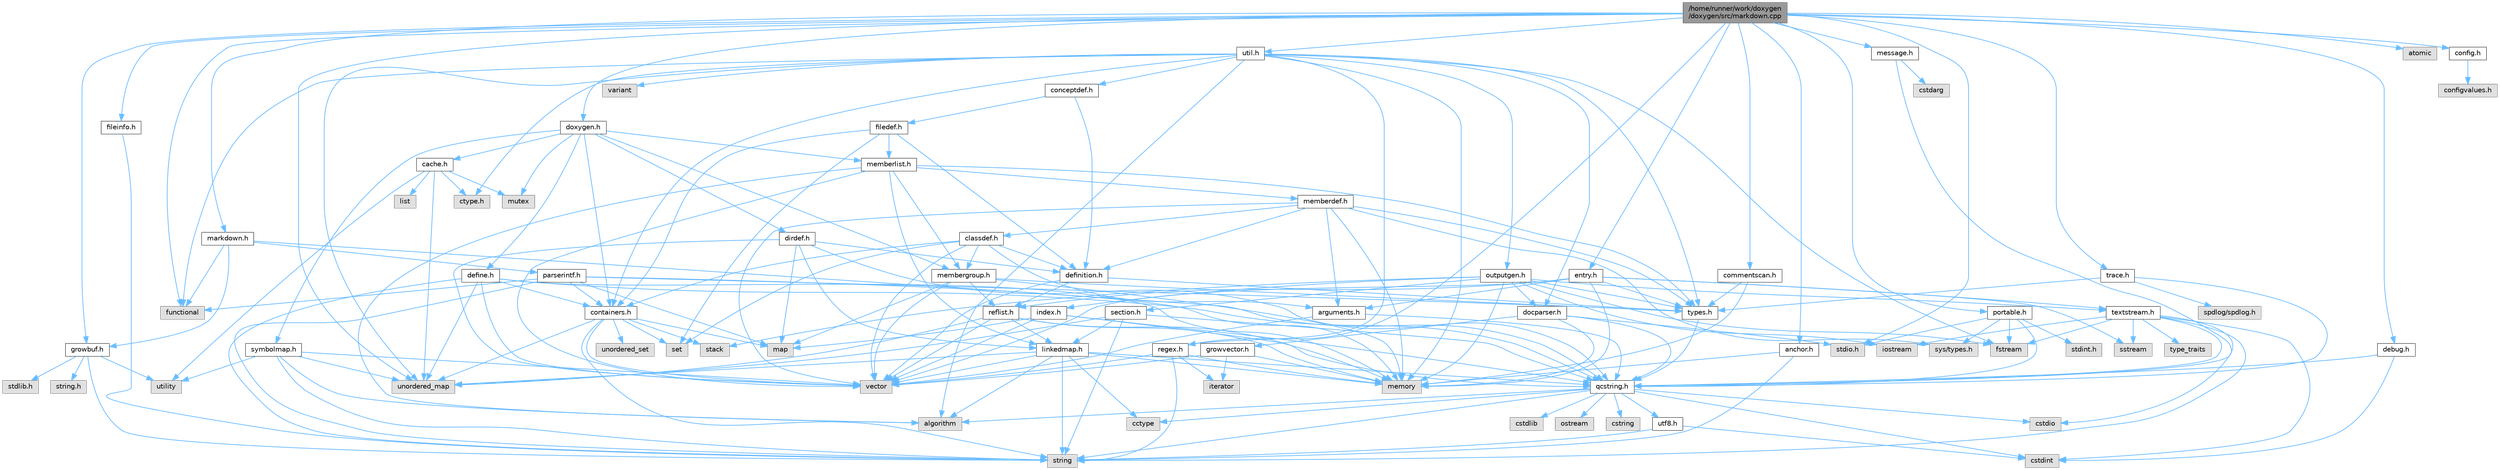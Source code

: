 digraph "/home/runner/work/doxygen/doxygen/src/markdown.cpp"
{
 // INTERACTIVE_SVG=YES
 // LATEX_PDF_SIZE
  bgcolor="transparent";
  edge [fontname=Helvetica,fontsize=10,labelfontname=Helvetica,labelfontsize=10];
  node [fontname=Helvetica,fontsize=10,shape=box,height=0.2,width=0.4];
  Node1 [label="/home/runner/work/doxygen\l/doxygen/src/markdown.cpp",height=0.2,width=0.4,color="gray40", fillcolor="grey60", style="filled", fontcolor="black",tooltip=" "];
  Node1 -> Node2 [color="steelblue1",style="solid"];
  Node2 [label="stdio.h",height=0.2,width=0.4,color="grey60", fillcolor="#E0E0E0", style="filled",tooltip=" "];
  Node1 -> Node3 [color="steelblue1",style="solid"];
  Node3 [label="unordered_map",height=0.2,width=0.4,color="grey60", fillcolor="#E0E0E0", style="filled",tooltip=" "];
  Node1 -> Node4 [color="steelblue1",style="solid"];
  Node4 [label="functional",height=0.2,width=0.4,color="grey60", fillcolor="#E0E0E0", style="filled",tooltip=" "];
  Node1 -> Node5 [color="steelblue1",style="solid"];
  Node5 [label="atomic",height=0.2,width=0.4,color="grey60", fillcolor="#E0E0E0", style="filled",tooltip=" "];
  Node1 -> Node6 [color="steelblue1",style="solid"];
  Node6 [label="markdown.h",height=0.2,width=0.4,color="grey40", fillcolor="white", style="filled",URL="$d2/d0c/markdown_8h.html",tooltip=" "];
  Node6 -> Node4 [color="steelblue1",style="solid"];
  Node6 -> Node7 [color="steelblue1",style="solid"];
  Node7 [label="qcstring.h",height=0.2,width=0.4,color="grey40", fillcolor="white", style="filled",URL="$d7/d5c/qcstring_8h.html",tooltip=" "];
  Node7 -> Node8 [color="steelblue1",style="solid"];
  Node8 [label="string",height=0.2,width=0.4,color="grey60", fillcolor="#E0E0E0", style="filled",tooltip=" "];
  Node7 -> Node9 [color="steelblue1",style="solid"];
  Node9 [label="algorithm",height=0.2,width=0.4,color="grey60", fillcolor="#E0E0E0", style="filled",tooltip=" "];
  Node7 -> Node10 [color="steelblue1",style="solid"];
  Node10 [label="cctype",height=0.2,width=0.4,color="grey60", fillcolor="#E0E0E0", style="filled",tooltip=" "];
  Node7 -> Node11 [color="steelblue1",style="solid"];
  Node11 [label="cstring",height=0.2,width=0.4,color="grey60", fillcolor="#E0E0E0", style="filled",tooltip=" "];
  Node7 -> Node12 [color="steelblue1",style="solid"];
  Node12 [label="cstdio",height=0.2,width=0.4,color="grey60", fillcolor="#E0E0E0", style="filled",tooltip=" "];
  Node7 -> Node13 [color="steelblue1",style="solid"];
  Node13 [label="cstdlib",height=0.2,width=0.4,color="grey60", fillcolor="#E0E0E0", style="filled",tooltip=" "];
  Node7 -> Node14 [color="steelblue1",style="solid"];
  Node14 [label="cstdint",height=0.2,width=0.4,color="grey60", fillcolor="#E0E0E0", style="filled",tooltip=" "];
  Node7 -> Node15 [color="steelblue1",style="solid"];
  Node15 [label="ostream",height=0.2,width=0.4,color="grey60", fillcolor="#E0E0E0", style="filled",tooltip=" "];
  Node7 -> Node16 [color="steelblue1",style="solid"];
  Node16 [label="utf8.h",height=0.2,width=0.4,color="grey40", fillcolor="white", style="filled",URL="$db/d7c/utf8_8h.html",tooltip="Various UTF8 related helper functions."];
  Node16 -> Node14 [color="steelblue1",style="solid"];
  Node16 -> Node8 [color="steelblue1",style="solid"];
  Node6 -> Node17 [color="steelblue1",style="solid"];
  Node17 [label="parserintf.h",height=0.2,width=0.4,color="grey40", fillcolor="white", style="filled",URL="$da/d55/parserintf_8h.html",tooltip=" "];
  Node17 -> Node4 [color="steelblue1",style="solid"];
  Node17 -> Node18 [color="steelblue1",style="solid"];
  Node18 [label="memory",height=0.2,width=0.4,color="grey60", fillcolor="#E0E0E0", style="filled",tooltip=" "];
  Node17 -> Node19 [color="steelblue1",style="solid"];
  Node19 [label="map",height=0.2,width=0.4,color="grey60", fillcolor="#E0E0E0", style="filled",tooltip=" "];
  Node17 -> Node8 [color="steelblue1",style="solid"];
  Node17 -> Node20 [color="steelblue1",style="solid"];
  Node20 [label="types.h",height=0.2,width=0.4,color="grey40", fillcolor="white", style="filled",URL="$d9/d49/types_8h.html",tooltip="This file contains a number of basic enums and types."];
  Node20 -> Node7 [color="steelblue1",style="solid"];
  Node17 -> Node21 [color="steelblue1",style="solid"];
  Node21 [label="containers.h",height=0.2,width=0.4,color="grey40", fillcolor="white", style="filled",URL="$d5/d75/containers_8h.html",tooltip=" "];
  Node21 -> Node22 [color="steelblue1",style="solid"];
  Node22 [label="vector",height=0.2,width=0.4,color="grey60", fillcolor="#E0E0E0", style="filled",tooltip=" "];
  Node21 -> Node8 [color="steelblue1",style="solid"];
  Node21 -> Node23 [color="steelblue1",style="solid"];
  Node23 [label="set",height=0.2,width=0.4,color="grey60", fillcolor="#E0E0E0", style="filled",tooltip=" "];
  Node21 -> Node19 [color="steelblue1",style="solid"];
  Node21 -> Node24 [color="steelblue1",style="solid"];
  Node24 [label="unordered_set",height=0.2,width=0.4,color="grey60", fillcolor="#E0E0E0", style="filled",tooltip=" "];
  Node21 -> Node3 [color="steelblue1",style="solid"];
  Node21 -> Node25 [color="steelblue1",style="solid"];
  Node25 [label="stack",height=0.2,width=0.4,color="grey60", fillcolor="#E0E0E0", style="filled",tooltip=" "];
  Node6 -> Node26 [color="steelblue1",style="solid"];
  Node26 [label="growbuf.h",height=0.2,width=0.4,color="grey40", fillcolor="white", style="filled",URL="$dd/d72/growbuf_8h.html",tooltip=" "];
  Node26 -> Node27 [color="steelblue1",style="solid"];
  Node27 [label="utility",height=0.2,width=0.4,color="grey60", fillcolor="#E0E0E0", style="filled",tooltip=" "];
  Node26 -> Node28 [color="steelblue1",style="solid"];
  Node28 [label="stdlib.h",height=0.2,width=0.4,color="grey60", fillcolor="#E0E0E0", style="filled",tooltip=" "];
  Node26 -> Node29 [color="steelblue1",style="solid"];
  Node29 [label="string.h",height=0.2,width=0.4,color="grey60", fillcolor="#E0E0E0", style="filled",tooltip=" "];
  Node26 -> Node8 [color="steelblue1",style="solid"];
  Node1 -> Node26 [color="steelblue1",style="solid"];
  Node1 -> Node30 [color="steelblue1",style="solid"];
  Node30 [label="debug.h",height=0.2,width=0.4,color="grey40", fillcolor="white", style="filled",URL="$db/d16/debug_8h.html",tooltip=" "];
  Node30 -> Node14 [color="steelblue1",style="solid"];
  Node30 -> Node7 [color="steelblue1",style="solid"];
  Node1 -> Node31 [color="steelblue1",style="solid"];
  Node31 [label="util.h",height=0.2,width=0.4,color="grey40", fillcolor="white", style="filled",URL="$d8/d3c/util_8h.html",tooltip="A bunch of utility functions."];
  Node31 -> Node18 [color="steelblue1",style="solid"];
  Node31 -> Node3 [color="steelblue1",style="solid"];
  Node31 -> Node9 [color="steelblue1",style="solid"];
  Node31 -> Node4 [color="steelblue1",style="solid"];
  Node31 -> Node32 [color="steelblue1",style="solid"];
  Node32 [label="fstream",height=0.2,width=0.4,color="grey60", fillcolor="#E0E0E0", style="filled",tooltip=" "];
  Node31 -> Node33 [color="steelblue1",style="solid"];
  Node33 [label="variant",height=0.2,width=0.4,color="grey60", fillcolor="#E0E0E0", style="filled",tooltip=" "];
  Node31 -> Node34 [color="steelblue1",style="solid"];
  Node34 [label="ctype.h",height=0.2,width=0.4,color="grey60", fillcolor="#E0E0E0", style="filled",tooltip=" "];
  Node31 -> Node20 [color="steelblue1",style="solid"];
  Node31 -> Node35 [color="steelblue1",style="solid"];
  Node35 [label="docparser.h",height=0.2,width=0.4,color="grey40", fillcolor="white", style="filled",URL="$de/d9c/docparser_8h.html",tooltip=" "];
  Node35 -> Node2 [color="steelblue1",style="solid"];
  Node35 -> Node18 [color="steelblue1",style="solid"];
  Node35 -> Node7 [color="steelblue1",style="solid"];
  Node35 -> Node36 [color="steelblue1",style="solid"];
  Node36 [label="growvector.h",height=0.2,width=0.4,color="grey40", fillcolor="white", style="filled",URL="$d7/d50/growvector_8h.html",tooltip=" "];
  Node36 -> Node22 [color="steelblue1",style="solid"];
  Node36 -> Node18 [color="steelblue1",style="solid"];
  Node36 -> Node37 [color="steelblue1",style="solid"];
  Node37 [label="iterator",height=0.2,width=0.4,color="grey60", fillcolor="#E0E0E0", style="filled",tooltip=" "];
  Node31 -> Node21 [color="steelblue1",style="solid"];
  Node31 -> Node38 [color="steelblue1",style="solid"];
  Node38 [label="outputgen.h",height=0.2,width=0.4,color="grey40", fillcolor="white", style="filled",URL="$df/d06/outputgen_8h.html",tooltip=" "];
  Node38 -> Node18 [color="steelblue1",style="solid"];
  Node38 -> Node25 [color="steelblue1",style="solid"];
  Node38 -> Node39 [color="steelblue1",style="solid"];
  Node39 [label="iostream",height=0.2,width=0.4,color="grey60", fillcolor="#E0E0E0", style="filled",tooltip=" "];
  Node38 -> Node32 [color="steelblue1",style="solid"];
  Node38 -> Node20 [color="steelblue1",style="solid"];
  Node38 -> Node40 [color="steelblue1",style="solid"];
  Node40 [label="index.h",height=0.2,width=0.4,color="grey40", fillcolor="white", style="filled",URL="$d1/db5/index_8h.html",tooltip=" "];
  Node40 -> Node18 [color="steelblue1",style="solid"];
  Node40 -> Node22 [color="steelblue1",style="solid"];
  Node40 -> Node19 [color="steelblue1",style="solid"];
  Node40 -> Node7 [color="steelblue1",style="solid"];
  Node38 -> Node41 [color="steelblue1",style="solid"];
  Node41 [label="section.h",height=0.2,width=0.4,color="grey40", fillcolor="white", style="filled",URL="$d1/d2a/section_8h.html",tooltip=" "];
  Node41 -> Node8 [color="steelblue1",style="solid"];
  Node41 -> Node3 [color="steelblue1",style="solid"];
  Node41 -> Node7 [color="steelblue1",style="solid"];
  Node41 -> Node42 [color="steelblue1",style="solid"];
  Node42 [label="linkedmap.h",height=0.2,width=0.4,color="grey40", fillcolor="white", style="filled",URL="$da/de1/linkedmap_8h.html",tooltip=" "];
  Node42 -> Node3 [color="steelblue1",style="solid"];
  Node42 -> Node22 [color="steelblue1",style="solid"];
  Node42 -> Node18 [color="steelblue1",style="solid"];
  Node42 -> Node8 [color="steelblue1",style="solid"];
  Node42 -> Node9 [color="steelblue1",style="solid"];
  Node42 -> Node10 [color="steelblue1",style="solid"];
  Node42 -> Node7 [color="steelblue1",style="solid"];
  Node38 -> Node43 [color="steelblue1",style="solid"];
  Node43 [label="textstream.h",height=0.2,width=0.4,color="grey40", fillcolor="white", style="filled",URL="$d4/d7d/textstream_8h.html",tooltip=" "];
  Node43 -> Node8 [color="steelblue1",style="solid"];
  Node43 -> Node39 [color="steelblue1",style="solid"];
  Node43 -> Node44 [color="steelblue1",style="solid"];
  Node44 [label="sstream",height=0.2,width=0.4,color="grey60", fillcolor="#E0E0E0", style="filled",tooltip=" "];
  Node43 -> Node14 [color="steelblue1",style="solid"];
  Node43 -> Node12 [color="steelblue1",style="solid"];
  Node43 -> Node32 [color="steelblue1",style="solid"];
  Node43 -> Node45 [color="steelblue1",style="solid"];
  Node45 [label="type_traits",height=0.2,width=0.4,color="grey60", fillcolor="#E0E0E0", style="filled",tooltip=" "];
  Node43 -> Node7 [color="steelblue1",style="solid"];
  Node38 -> Node35 [color="steelblue1",style="solid"];
  Node31 -> Node46 [color="steelblue1",style="solid"];
  Node46 [label="regex.h",height=0.2,width=0.4,color="grey40", fillcolor="white", style="filled",URL="$d1/d21/regex_8h.html",tooltip=" "];
  Node46 -> Node18 [color="steelblue1",style="solid"];
  Node46 -> Node8 [color="steelblue1",style="solid"];
  Node46 -> Node22 [color="steelblue1",style="solid"];
  Node46 -> Node37 [color="steelblue1",style="solid"];
  Node31 -> Node47 [color="steelblue1",style="solid"];
  Node47 [label="conceptdef.h",height=0.2,width=0.4,color="grey40", fillcolor="white", style="filled",URL="$da/df1/conceptdef_8h.html",tooltip=" "];
  Node47 -> Node48 [color="steelblue1",style="solid"];
  Node48 [label="definition.h",height=0.2,width=0.4,color="grey40", fillcolor="white", style="filled",URL="$df/da1/definition_8h.html",tooltip=" "];
  Node48 -> Node22 [color="steelblue1",style="solid"];
  Node48 -> Node20 [color="steelblue1",style="solid"];
  Node48 -> Node49 [color="steelblue1",style="solid"];
  Node49 [label="reflist.h",height=0.2,width=0.4,color="grey40", fillcolor="white", style="filled",URL="$d1/d02/reflist_8h.html",tooltip=" "];
  Node49 -> Node22 [color="steelblue1",style="solid"];
  Node49 -> Node3 [color="steelblue1",style="solid"];
  Node49 -> Node18 [color="steelblue1",style="solid"];
  Node49 -> Node7 [color="steelblue1",style="solid"];
  Node49 -> Node42 [color="steelblue1",style="solid"];
  Node47 -> Node50 [color="steelblue1",style="solid"];
  Node50 [label="filedef.h",height=0.2,width=0.4,color="grey40", fillcolor="white", style="filled",URL="$d4/d3a/filedef_8h.html",tooltip=" "];
  Node50 -> Node23 [color="steelblue1",style="solid"];
  Node50 -> Node48 [color="steelblue1",style="solid"];
  Node50 -> Node51 [color="steelblue1",style="solid"];
  Node51 [label="memberlist.h",height=0.2,width=0.4,color="grey40", fillcolor="white", style="filled",URL="$dd/d78/memberlist_8h.html",tooltip=" "];
  Node51 -> Node22 [color="steelblue1",style="solid"];
  Node51 -> Node9 [color="steelblue1",style="solid"];
  Node51 -> Node52 [color="steelblue1",style="solid"];
  Node52 [label="memberdef.h",height=0.2,width=0.4,color="grey40", fillcolor="white", style="filled",URL="$d4/d46/memberdef_8h.html",tooltip=" "];
  Node52 -> Node22 [color="steelblue1",style="solid"];
  Node52 -> Node18 [color="steelblue1",style="solid"];
  Node52 -> Node53 [color="steelblue1",style="solid"];
  Node53 [label="sys/types.h",height=0.2,width=0.4,color="grey60", fillcolor="#E0E0E0", style="filled",tooltip=" "];
  Node52 -> Node20 [color="steelblue1",style="solid"];
  Node52 -> Node48 [color="steelblue1",style="solid"];
  Node52 -> Node54 [color="steelblue1",style="solid"];
  Node54 [label="arguments.h",height=0.2,width=0.4,color="grey40", fillcolor="white", style="filled",URL="$df/d9b/arguments_8h.html",tooltip=" "];
  Node54 -> Node22 [color="steelblue1",style="solid"];
  Node54 -> Node7 [color="steelblue1",style="solid"];
  Node52 -> Node55 [color="steelblue1",style="solid"];
  Node55 [label="classdef.h",height=0.2,width=0.4,color="grey40", fillcolor="white", style="filled",URL="$d1/da6/classdef_8h.html",tooltip=" "];
  Node55 -> Node22 [color="steelblue1",style="solid"];
  Node55 -> Node23 [color="steelblue1",style="solid"];
  Node55 -> Node21 [color="steelblue1",style="solid"];
  Node55 -> Node48 [color="steelblue1",style="solid"];
  Node55 -> Node54 [color="steelblue1",style="solid"];
  Node55 -> Node56 [color="steelblue1",style="solid"];
  Node56 [label="membergroup.h",height=0.2,width=0.4,color="grey40", fillcolor="white", style="filled",URL="$d9/d11/membergroup_8h.html",tooltip=" "];
  Node56 -> Node22 [color="steelblue1",style="solid"];
  Node56 -> Node19 [color="steelblue1",style="solid"];
  Node56 -> Node18 [color="steelblue1",style="solid"];
  Node56 -> Node20 [color="steelblue1",style="solid"];
  Node56 -> Node49 [color="steelblue1",style="solid"];
  Node51 -> Node42 [color="steelblue1",style="solid"];
  Node51 -> Node20 [color="steelblue1",style="solid"];
  Node51 -> Node56 [color="steelblue1",style="solid"];
  Node50 -> Node21 [color="steelblue1",style="solid"];
  Node1 -> Node57 [color="steelblue1",style="solid"];
  Node57 [label="doxygen.h",height=0.2,width=0.4,color="grey40", fillcolor="white", style="filled",URL="$d1/da1/doxygen_8h.html",tooltip=" "];
  Node57 -> Node58 [color="steelblue1",style="solid"];
  Node58 [label="mutex",height=0.2,width=0.4,color="grey60", fillcolor="#E0E0E0", style="filled",tooltip=" "];
  Node57 -> Node21 [color="steelblue1",style="solid"];
  Node57 -> Node56 [color="steelblue1",style="solid"];
  Node57 -> Node59 [color="steelblue1",style="solid"];
  Node59 [label="dirdef.h",height=0.2,width=0.4,color="grey40", fillcolor="white", style="filled",URL="$d6/d15/dirdef_8h.html",tooltip=" "];
  Node59 -> Node22 [color="steelblue1",style="solid"];
  Node59 -> Node19 [color="steelblue1",style="solid"];
  Node59 -> Node7 [color="steelblue1",style="solid"];
  Node59 -> Node42 [color="steelblue1",style="solid"];
  Node59 -> Node48 [color="steelblue1",style="solid"];
  Node57 -> Node51 [color="steelblue1",style="solid"];
  Node57 -> Node60 [color="steelblue1",style="solid"];
  Node60 [label="define.h",height=0.2,width=0.4,color="grey40", fillcolor="white", style="filled",URL="$df/d67/define_8h.html",tooltip=" "];
  Node60 -> Node22 [color="steelblue1",style="solid"];
  Node60 -> Node18 [color="steelblue1",style="solid"];
  Node60 -> Node8 [color="steelblue1",style="solid"];
  Node60 -> Node3 [color="steelblue1",style="solid"];
  Node60 -> Node7 [color="steelblue1",style="solid"];
  Node60 -> Node21 [color="steelblue1",style="solid"];
  Node57 -> Node61 [color="steelblue1",style="solid"];
  Node61 [label="cache.h",height=0.2,width=0.4,color="grey40", fillcolor="white", style="filled",URL="$d3/d26/cache_8h.html",tooltip=" "];
  Node61 -> Node62 [color="steelblue1",style="solid"];
  Node62 [label="list",height=0.2,width=0.4,color="grey60", fillcolor="#E0E0E0", style="filled",tooltip=" "];
  Node61 -> Node3 [color="steelblue1",style="solid"];
  Node61 -> Node58 [color="steelblue1",style="solid"];
  Node61 -> Node27 [color="steelblue1",style="solid"];
  Node61 -> Node34 [color="steelblue1",style="solid"];
  Node57 -> Node63 [color="steelblue1",style="solid"];
  Node63 [label="symbolmap.h",height=0.2,width=0.4,color="grey40", fillcolor="white", style="filled",URL="$d7/ddd/symbolmap_8h.html",tooltip=" "];
  Node63 -> Node9 [color="steelblue1",style="solid"];
  Node63 -> Node3 [color="steelblue1",style="solid"];
  Node63 -> Node22 [color="steelblue1",style="solid"];
  Node63 -> Node8 [color="steelblue1",style="solid"];
  Node63 -> Node27 [color="steelblue1",style="solid"];
  Node1 -> Node64 [color="steelblue1",style="solid"];
  Node64 [label="commentscan.h",height=0.2,width=0.4,color="grey40", fillcolor="white", style="filled",URL="$db/d0d/commentscan_8h.html",tooltip="Interface for the comment block scanner."];
  Node64 -> Node18 [color="steelblue1",style="solid"];
  Node64 -> Node20 [color="steelblue1",style="solid"];
  Node1 -> Node65 [color="steelblue1",style="solid"];
  Node65 [label="entry.h",height=0.2,width=0.4,color="grey40", fillcolor="white", style="filled",URL="$d1/dc6/entry_8h.html",tooltip=" "];
  Node65 -> Node22 [color="steelblue1",style="solid"];
  Node65 -> Node18 [color="steelblue1",style="solid"];
  Node65 -> Node44 [color="steelblue1",style="solid"];
  Node65 -> Node20 [color="steelblue1",style="solid"];
  Node65 -> Node54 [color="steelblue1",style="solid"];
  Node65 -> Node49 [color="steelblue1",style="solid"];
  Node65 -> Node43 [color="steelblue1",style="solid"];
  Node1 -> Node66 [color="steelblue1",style="solid"];
  Node66 [label="config.h",height=0.2,width=0.4,color="grey40", fillcolor="white", style="filled",URL="$db/d16/config_8h.html",tooltip=" "];
  Node66 -> Node67 [color="steelblue1",style="solid"];
  Node67 [label="configvalues.h",height=0.2,width=0.4,color="grey60", fillcolor="#E0E0E0", style="filled",tooltip=" "];
  Node1 -> Node68 [color="steelblue1",style="solid"];
  Node68 [label="message.h",height=0.2,width=0.4,color="grey40", fillcolor="white", style="filled",URL="$d2/d0d/message_8h.html",tooltip=" "];
  Node68 -> Node69 [color="steelblue1",style="solid"];
  Node69 [label="cstdarg",height=0.2,width=0.4,color="grey60", fillcolor="#E0E0E0", style="filled",tooltip=" "];
  Node68 -> Node7 [color="steelblue1",style="solid"];
  Node1 -> Node70 [color="steelblue1",style="solid"];
  Node70 [label="portable.h",height=0.2,width=0.4,color="grey40", fillcolor="white", style="filled",URL="$d2/de2/portable_8h.html",tooltip="Portable versions of functions that are platform dependent."];
  Node70 -> Node2 [color="steelblue1",style="solid"];
  Node70 -> Node53 [color="steelblue1",style="solid"];
  Node70 -> Node71 [color="steelblue1",style="solid"];
  Node71 [label="stdint.h",height=0.2,width=0.4,color="grey60", fillcolor="#E0E0E0", style="filled",tooltip=" "];
  Node70 -> Node32 [color="steelblue1",style="solid"];
  Node70 -> Node7 [color="steelblue1",style="solid"];
  Node1 -> Node46 [color="steelblue1",style="solid"];
  Node1 -> Node72 [color="steelblue1",style="solid"];
  Node72 [label="fileinfo.h",height=0.2,width=0.4,color="grey40", fillcolor="white", style="filled",URL="$df/d45/fileinfo_8h.html",tooltip=" "];
  Node72 -> Node8 [color="steelblue1",style="solid"];
  Node1 -> Node73 [color="steelblue1",style="solid"];
  Node73 [label="trace.h",height=0.2,width=0.4,color="grey40", fillcolor="white", style="filled",URL="$d1/d1b/trace_8h.html",tooltip=" "];
  Node73 -> Node74 [color="steelblue1",style="solid"];
  Node74 [label="spdlog/spdlog.h",height=0.2,width=0.4,color="grey60", fillcolor="#E0E0E0", style="filled",tooltip=" "];
  Node73 -> Node20 [color="steelblue1",style="solid"];
  Node73 -> Node7 [color="steelblue1",style="solid"];
  Node1 -> Node75 [color="steelblue1",style="solid"];
  Node75 [label="anchor.h",height=0.2,width=0.4,color="grey40", fillcolor="white", style="filled",URL="$df/df8/anchor_8h.html",tooltip=" "];
  Node75 -> Node18 [color="steelblue1",style="solid"];
  Node75 -> Node8 [color="steelblue1",style="solid"];
}
